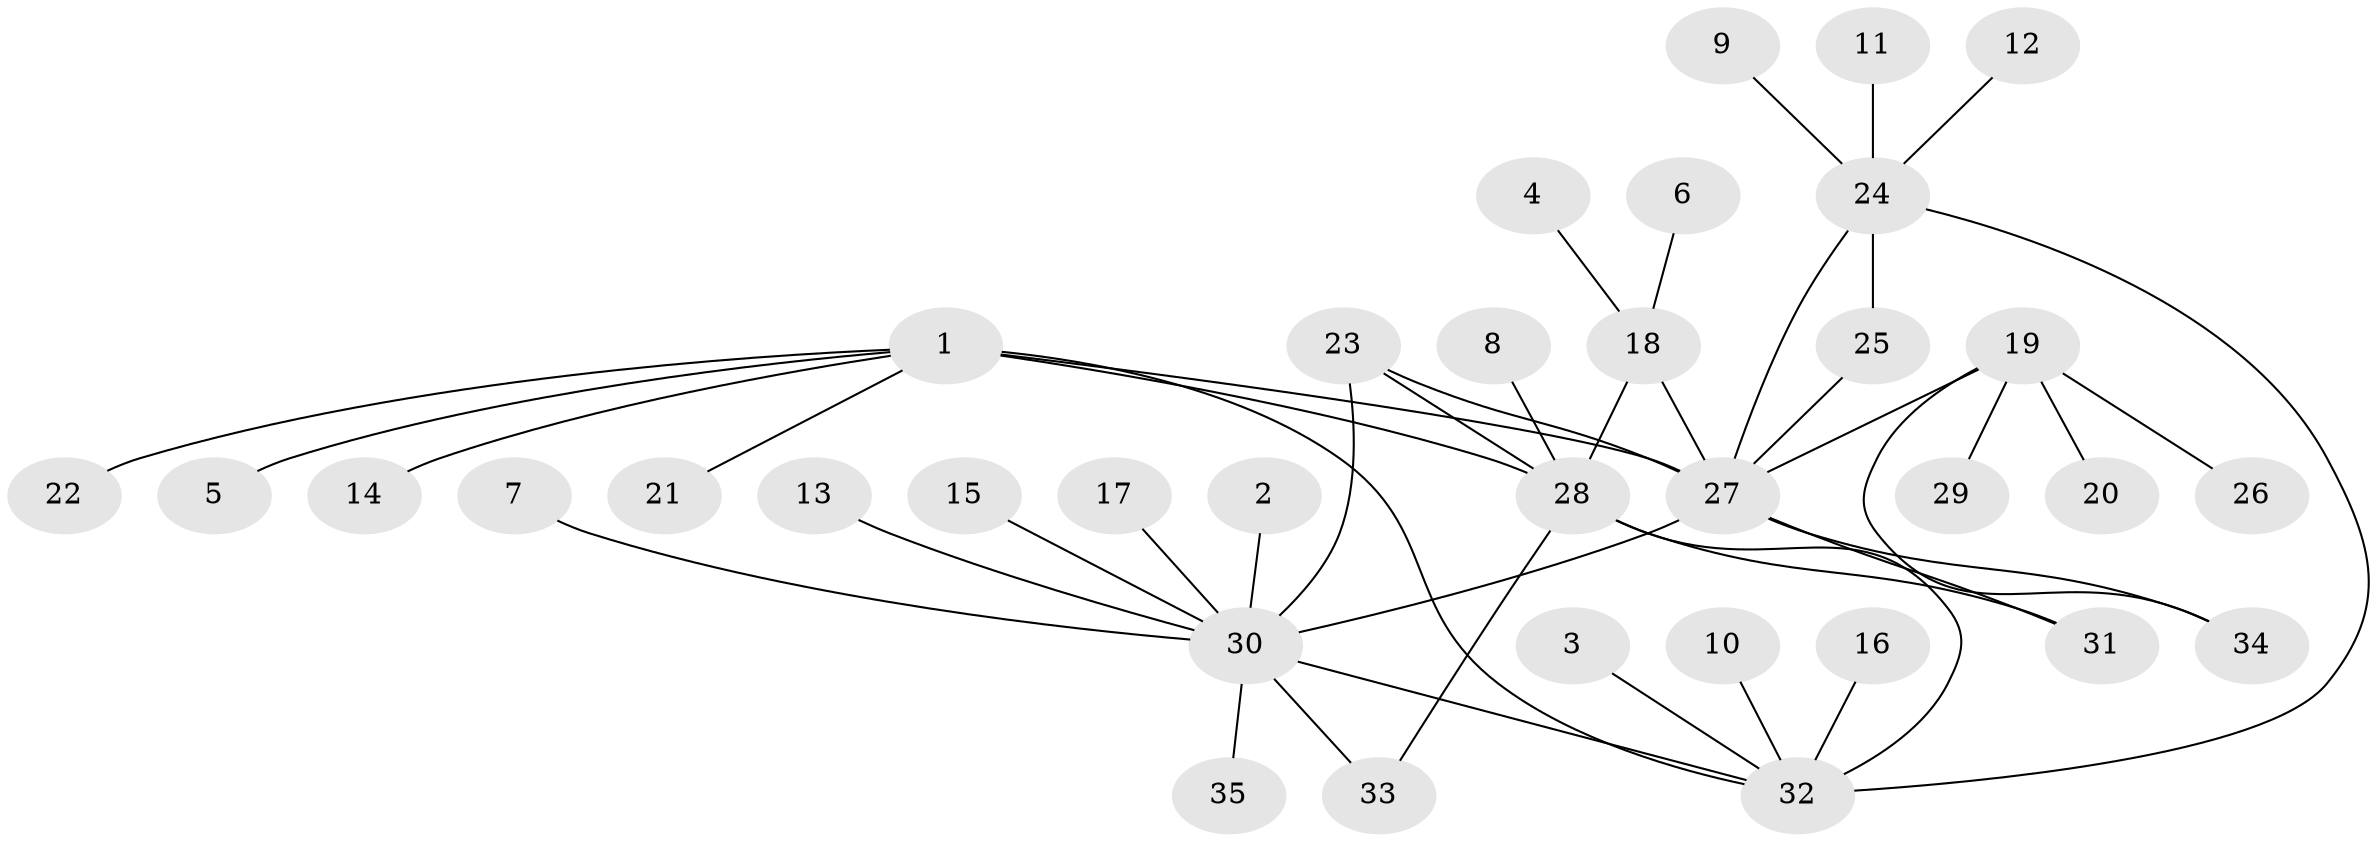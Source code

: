// original degree distribution, {6: 0.014492753623188406, 4: 0.057971014492753624, 10: 0.014492753623188406, 5: 0.028985507246376812, 8: 0.028985507246376812, 3: 0.08695652173913043, 7: 0.043478260869565216, 12: 0.014492753623188406, 1: 0.5652173913043478, 2: 0.14492753623188406}
// Generated by graph-tools (version 1.1) at 2025/26/03/09/25 03:26:35]
// undirected, 35 vertices, 44 edges
graph export_dot {
graph [start="1"]
  node [color=gray90,style=filled];
  1;
  2;
  3;
  4;
  5;
  6;
  7;
  8;
  9;
  10;
  11;
  12;
  13;
  14;
  15;
  16;
  17;
  18;
  19;
  20;
  21;
  22;
  23;
  24;
  25;
  26;
  27;
  28;
  29;
  30;
  31;
  32;
  33;
  34;
  35;
  1 -- 5 [weight=1.0];
  1 -- 14 [weight=1.0];
  1 -- 21 [weight=1.0];
  1 -- 22 [weight=1.0];
  1 -- 27 [weight=2.0];
  1 -- 28 [weight=1.0];
  1 -- 32 [weight=1.0];
  2 -- 30 [weight=1.0];
  3 -- 32 [weight=1.0];
  4 -- 18 [weight=1.0];
  6 -- 18 [weight=1.0];
  7 -- 30 [weight=1.0];
  8 -- 28 [weight=1.0];
  9 -- 24 [weight=1.0];
  10 -- 32 [weight=1.0];
  11 -- 24 [weight=1.0];
  12 -- 24 [weight=1.0];
  13 -- 30 [weight=1.0];
  15 -- 30 [weight=1.0];
  16 -- 32 [weight=1.0];
  17 -- 30 [weight=1.0];
  18 -- 27 [weight=1.0];
  18 -- 28 [weight=2.0];
  19 -- 20 [weight=1.0];
  19 -- 26 [weight=1.0];
  19 -- 27 [weight=2.0];
  19 -- 29 [weight=1.0];
  19 -- 34 [weight=1.0];
  23 -- 27 [weight=1.0];
  23 -- 28 [weight=1.0];
  23 -- 30 [weight=1.0];
  24 -- 25 [weight=1.0];
  24 -- 27 [weight=2.0];
  24 -- 32 [weight=2.0];
  25 -- 27 [weight=1.0];
  27 -- 30 [weight=1.0];
  27 -- 31 [weight=1.0];
  27 -- 34 [weight=1.0];
  28 -- 31 [weight=1.0];
  28 -- 32 [weight=1.0];
  28 -- 33 [weight=1.0];
  30 -- 32 [weight=1.0];
  30 -- 33 [weight=1.0];
  30 -- 35 [weight=1.0];
}
